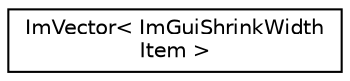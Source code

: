 digraph "Graphical Class Hierarchy"
{
 // LATEX_PDF_SIZE
  edge [fontname="Helvetica",fontsize="10",labelfontname="Helvetica",labelfontsize="10"];
  node [fontname="Helvetica",fontsize="10",shape=record];
  rankdir="LR";
  Node0 [label="ImVector\< ImGuiShrinkWidth\lItem \>",height=0.2,width=0.4,color="black", fillcolor="white", style="filled",URL="$structImVector.html",tooltip=" "];
}
